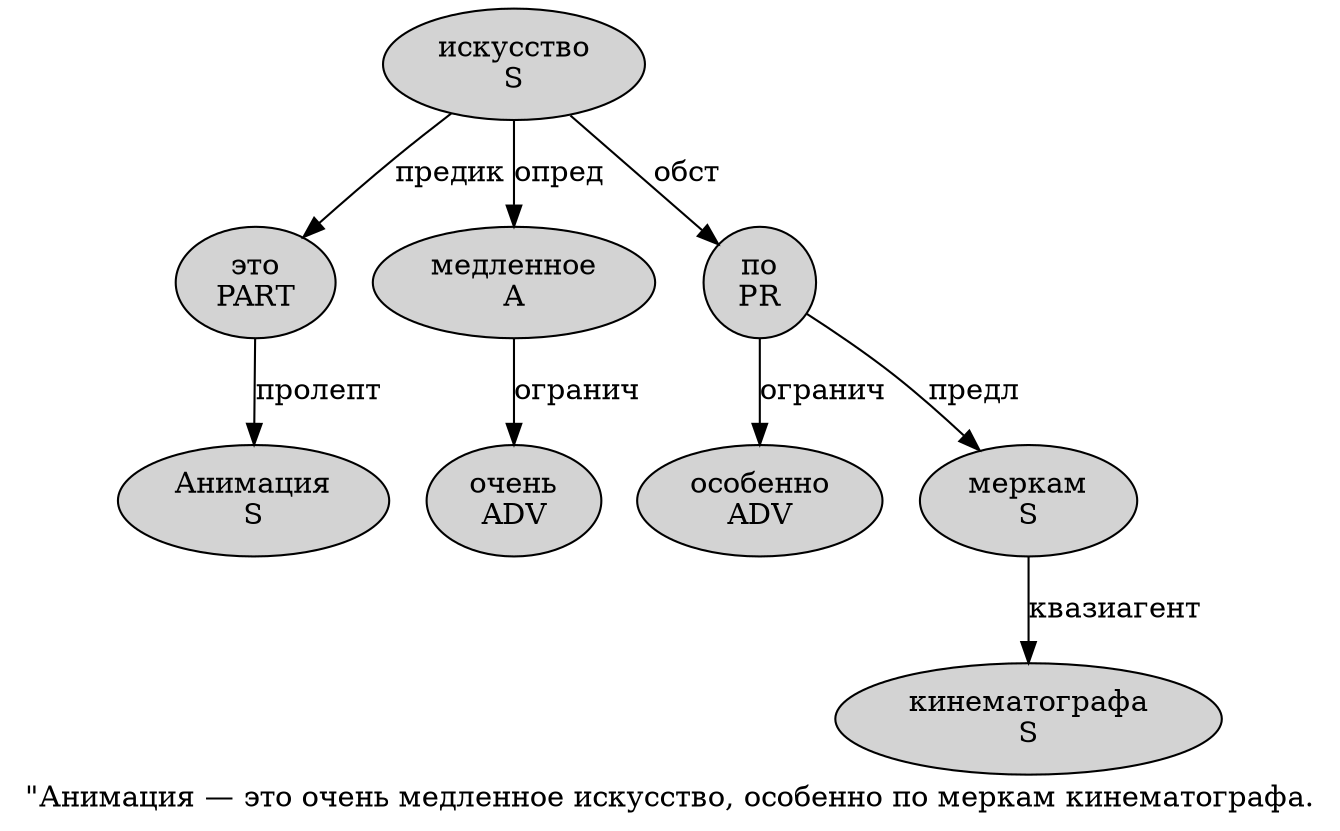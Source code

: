 digraph SENTENCE_1589 {
	graph [label="\"Анимация — это очень медленное искусство, особенно по меркам кинематографа."]
	node [style=filled]
		1 [label="Анимация
S" color="" fillcolor=lightgray penwidth=1 shape=ellipse]
		3 [label="это
PART" color="" fillcolor=lightgray penwidth=1 shape=ellipse]
		4 [label="очень
ADV" color="" fillcolor=lightgray penwidth=1 shape=ellipse]
		5 [label="медленное
A" color="" fillcolor=lightgray penwidth=1 shape=ellipse]
		6 [label="искусство
S" color="" fillcolor=lightgray penwidth=1 shape=ellipse]
		8 [label="особенно
ADV" color="" fillcolor=lightgray penwidth=1 shape=ellipse]
		9 [label="по
PR" color="" fillcolor=lightgray penwidth=1 shape=ellipse]
		10 [label="меркам
S" color="" fillcolor=lightgray penwidth=1 shape=ellipse]
		11 [label="кинематографа
S" color="" fillcolor=lightgray penwidth=1 shape=ellipse]
			6 -> 3 [label="предик"]
			6 -> 5 [label="опред"]
			6 -> 9 [label="обст"]
			5 -> 4 [label="огранич"]
			3 -> 1 [label="пролепт"]
			10 -> 11 [label="квазиагент"]
			9 -> 8 [label="огранич"]
			9 -> 10 [label="предл"]
}